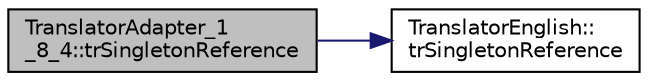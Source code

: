 digraph "TranslatorAdapter_1_8_4::trSingletonReference"
{
 // LATEX_PDF_SIZE
  edge [fontname="Helvetica",fontsize="10",labelfontname="Helvetica",labelfontsize="10"];
  node [fontname="Helvetica",fontsize="10",shape=record];
  rankdir="LR";
  Node1 [label="TranslatorAdapter_1\l_8_4::trSingletonReference",height=0.2,width=0.4,color="black", fillcolor="grey75", style="filled", fontcolor="black",tooltip=" "];
  Node1 -> Node2 [color="midnightblue",fontsize="10",style="solid",fontname="Helvetica"];
  Node2 [label="TranslatorEnglish::\ltrSingletonReference",height=0.2,width=0.4,color="black", fillcolor="white", style="filled",URL="$classTranslatorEnglish.html#a71196c527424d6c93a00539926b86411",tooltip=" "];
}
